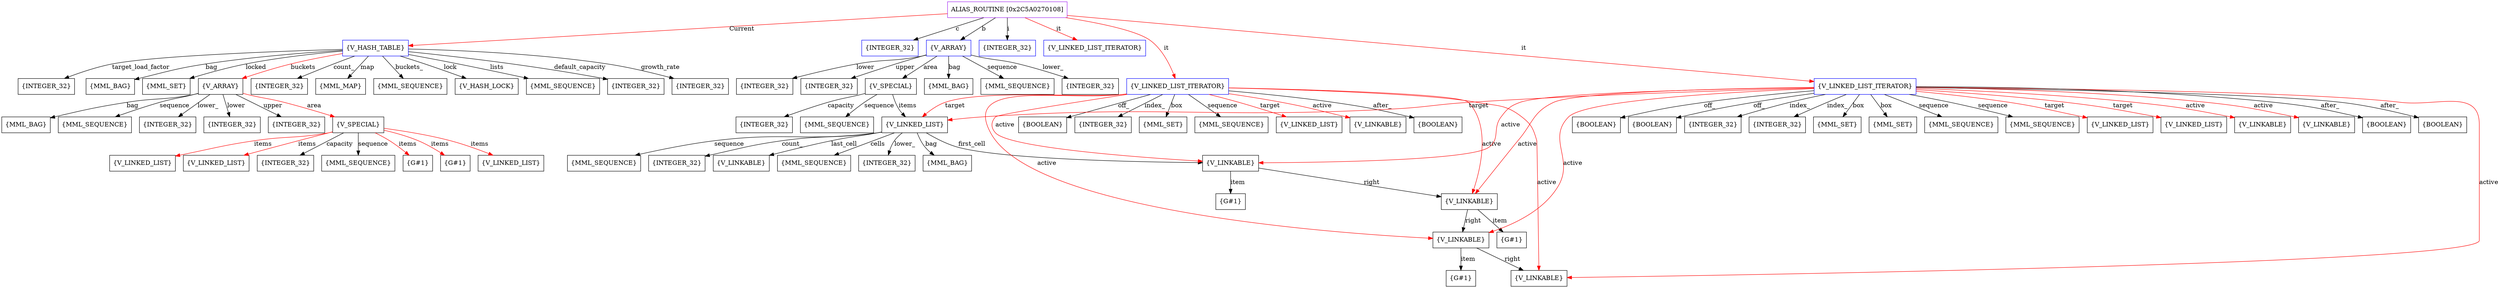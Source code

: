 digraph g {
	node [shape=box]
	b1[color=purple label=<ALIAS_ROUTINE [0x2C5A0270108]>]
	b2[color=blue label=<{V_HASH_TABLE}>]
	b3[label=<{INTEGER_32}>]
	b4[label=<{INTEGER_32}>]
	b5[label=<{INTEGER_32}>]
	b6[label=<{MML_BAG}>]
	b7[label=<{MML_SET}>]
	b8[label=<{V_ARRAY}>]
	b9[label=<{MML_BAG}>]
	b10[label=<{MML_SEQUENCE}>]
	b11[label=<{INTEGER_32}>]
	b12[label=<{INTEGER_32}>]
	b13[label=<{INTEGER_32}>]
	b14[label=<{V_SPECIAL}>]
	b15[label=<{G#1}>]
	b16[label=<{G#1}>]
	b17[label=<{V_LINKED_LIST}>]
	b18[label=<{V_LINKED_LIST}>]
	b19[label=<{V_LINKED_LIST}>]
	b20[label=<{INTEGER_32}>]
	b21[label=<{MML_SEQUENCE}>]
	b22[label=<{INTEGER_32}>]
	b23[label=<{MML_MAP}>]
	b24[label=<{MML_SEQUENCE}>]
	b25[label=<{V_HASH_LOCK}>]
	b26[label=<{MML_SEQUENCE}>]
	b27[color=blue label=<{INTEGER_32}>]
	b28[color=blue label=<{V_ARRAY}>]
	b29[label=<{MML_BAG}>]
	b30[label=<{MML_SEQUENCE}>]
	b31[label=<{INTEGER_32}>]
	b32[label=<{INTEGER_32}>]
	b33[label=<{INTEGER_32}>]
	b34[label=<{V_SPECIAL}>]
	b35[label=<{V_LINKED_LIST}>]
	b36[label=<{INTEGER_32}>]
	b37[label=<{MML_BAG}>]
	b38[label=<{MML_SEQUENCE}>]
	b39[label=<{INTEGER_32}>]
	b40[label=<{V_LINKABLE}>]
	b41[label=<{G#1}>]
	b42[label=<{V_LINKABLE}>]
	b43[label=<{G#1}>]
	b44[label=<{V_LINKABLE}>]
	b45[label=<{G#1}>]
	b46[label=<{V_LINKABLE}>]
	b47[label=<{V_LINKABLE}>]
	b48[label=<{MML_SEQUENCE}>]
	b49[label=<{INTEGER_32}>]
	b50[label=<{MML_SEQUENCE}>]
	b51[color=blue label=<{INTEGER_32}>]
	b52[color=blue label=<{V_LINKED_LIST_ITERATOR}>]
	b53[color=blue label=<{V_LINKED_LIST_ITERATOR}>]
	b54[label=<{BOOLEAN}>]
	b55[label=<{INTEGER_32}>]
	b56[label=<{MML_SET}>]
	b57[label=<{MML_SEQUENCE}>]
	b58[label=<{V_LINKED_LIST}>]
	b59[label=<{V_LINKABLE}>]
	b60[label=<{BOOLEAN}>]
	b61[color=blue label=<{V_LINKED_LIST_ITERATOR}>]
	b62[label=<{BOOLEAN}>]
	b63[label=<{BOOLEAN}>]
	b64[label=<{INTEGER_32}>]
	b65[label=<{INTEGER_32}>]
	b66[label=<{MML_SET}>]
	b67[label=<{MML_SET}>]
	b68[label=<{MML_SEQUENCE}>]
	b69[label=<{MML_SEQUENCE}>]
	b70[label=<{V_LINKED_LIST}>]
	b71[label=<{V_LINKED_LIST}>]
	b72[label=<{V_LINKABLE}>]
	b73[label=<{V_LINKABLE}>]
	b74[label=<{BOOLEAN}>]
	b75[label=<{BOOLEAN}>]
	b1->b2[color=red label=<Current>]
	b2->b3[label=<default_capacity>]
	b2->b4[label=<growth_rate>]
	b2->b5[label=<target_load_factor>]
	b2->b6[label=<bag>]
	b2->b7[label=<locked>]
	b2->b8[color=red label=<buckets>]
	b8->b9[label=<bag>]
	b8->b10[label=<sequence>]
	b8->b11[label=<lower_>]
	b8->b12[label=<lower>]
	b8->b13[label=<upper>]
	b8->b14[color=red label=<area>]
	b14->b15[color=red label=<items>]
	b14->b16[color=red label=<items>]
	b14->b17[color=red label=<items>]
	b14->b18[color=red label=<items>]
	b14->b19[color=red label=<items>]
	b14->b20[label=<capacity>]
	b14->b21[label=<sequence>]
	b2->b22[label=<count_>]
	b2->b23[label=<map>]
	b2->b24[label=<buckets_>]
	b2->b25[label=<lock>]
	b2->b26[label=<lists>]
	b1->b27[label=<c>]
	b1->b28[label=<b>]
	b28->b29[label=<bag>]
	b28->b30[label=<sequence>]
	b28->b31[label=<lower_>]
	b28->b32[label=<lower>]
	b28->b33[label=<upper>]
	b28->b34[label=<area>]
	b34->b35[label=<items>]
	b35->b36[label=<lower_>]
	b35->b37[label=<bag>]
	b35->b38[label=<sequence>]
	b35->b39[label=<count_>]
	b35->b40[label=<first_cell>]
	b40->b41[label=<item>]
	b40->b42[label=<right>]
	b42->b43[label=<item>]
	b42->b44[label=<right>]
	b44->b45[label=<item>]
	b44->b46[label=<right>]
	b35->b47[label=<last_cell>]
	b35->b48[label=<cells>]
	b34->b49[label=<capacity>]
	b34->b50[label=<sequence>]
	b1->b51[label=<i>]
	b1->b52[color=red label=<it>]
	b1->b53[color=red label=<it>]
	b53->b54[label=<off_>]
	b53->b55[label=<index_>]
	b53->b56[label=<box>]
	b53->b57[label=<sequence>]
	b53->b35[color=red label=<target>]
	b53->b58[color=red label=<target>]
	b53->b46[color=red label=<active>]
	b53->b40[color=red label=<active>]
	b53->b42[color=red label=<active>]
	b53->b44[color=red label=<active>]
	b53->b59[color=red label=<active>]
	b53->b60[label=<after_>]
	b1->b61[color=red label=<it>]
	b61->b62[label=<off_>]
	b61->b63[label=<off_>]
	b61->b64[label=<index_>]
	b61->b65[label=<index_>]
	b61->b66[label=<box>]
	b61->b67[label=<box>]
	b61->b68[label=<sequence>]
	b61->b69[label=<sequence>]
	b61->b35[color=red label=<target>]
	b61->b70[color=red label=<target>]
	b61->b71[color=red label=<target>]
	b61->b46[color=red label=<active>]
	b61->b40[color=red label=<active>]
	b61->b42[color=red label=<active>]
	b61->b44[color=red label=<active>]
	b61->b72[color=red label=<active>]
	b61->b73[color=red label=<active>]
	b61->b74[label=<after_>]
	b61->b75[label=<after_>]
}
